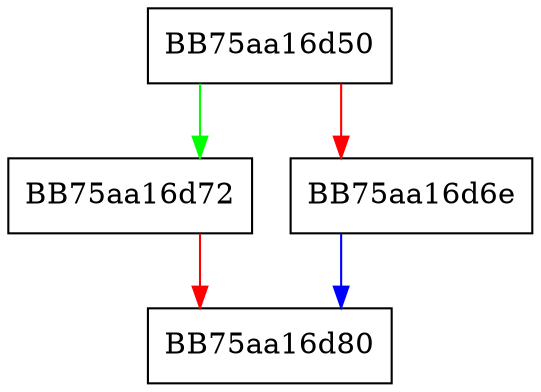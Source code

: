 digraph SetFileSize {
  node [shape="box"];
  graph [splines=ortho];
  BB75aa16d50 -> BB75aa16d72 [color="green"];
  BB75aa16d50 -> BB75aa16d6e [color="red"];
  BB75aa16d6e -> BB75aa16d80 [color="blue"];
  BB75aa16d72 -> BB75aa16d80 [color="red"];
}